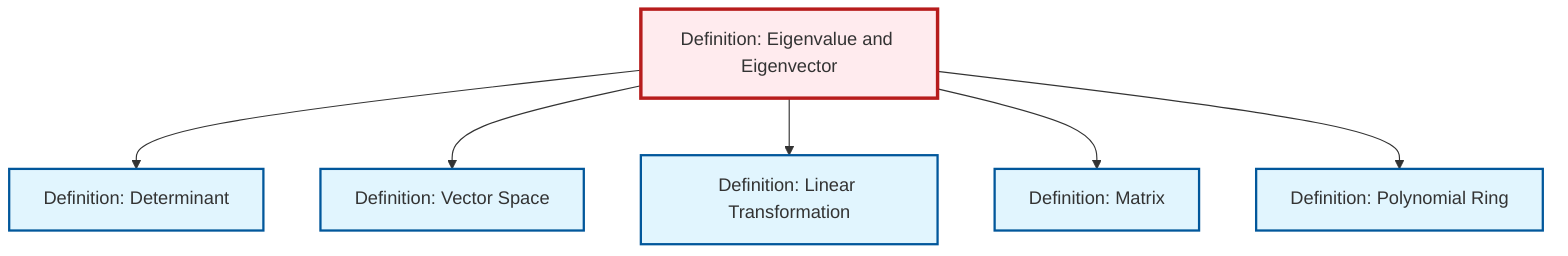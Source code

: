 graph TD
    classDef definition fill:#e1f5fe,stroke:#01579b,stroke-width:2px
    classDef theorem fill:#f3e5f5,stroke:#4a148c,stroke-width:2px
    classDef axiom fill:#fff3e0,stroke:#e65100,stroke-width:2px
    classDef example fill:#e8f5e9,stroke:#1b5e20,stroke-width:2px
    classDef current fill:#ffebee,stroke:#b71c1c,stroke-width:3px
    def-vector-space["Definition: Vector Space"]:::definition
    def-polynomial-ring["Definition: Polynomial Ring"]:::definition
    def-eigenvalue-eigenvector["Definition: Eigenvalue and Eigenvector"]:::definition
    def-matrix["Definition: Matrix"]:::definition
    def-determinant["Definition: Determinant"]:::definition
    def-linear-transformation["Definition: Linear Transformation"]:::definition
    def-eigenvalue-eigenvector --> def-determinant
    def-eigenvalue-eigenvector --> def-vector-space
    def-eigenvalue-eigenvector --> def-linear-transformation
    def-eigenvalue-eigenvector --> def-matrix
    def-eigenvalue-eigenvector --> def-polynomial-ring
    class def-eigenvalue-eigenvector current